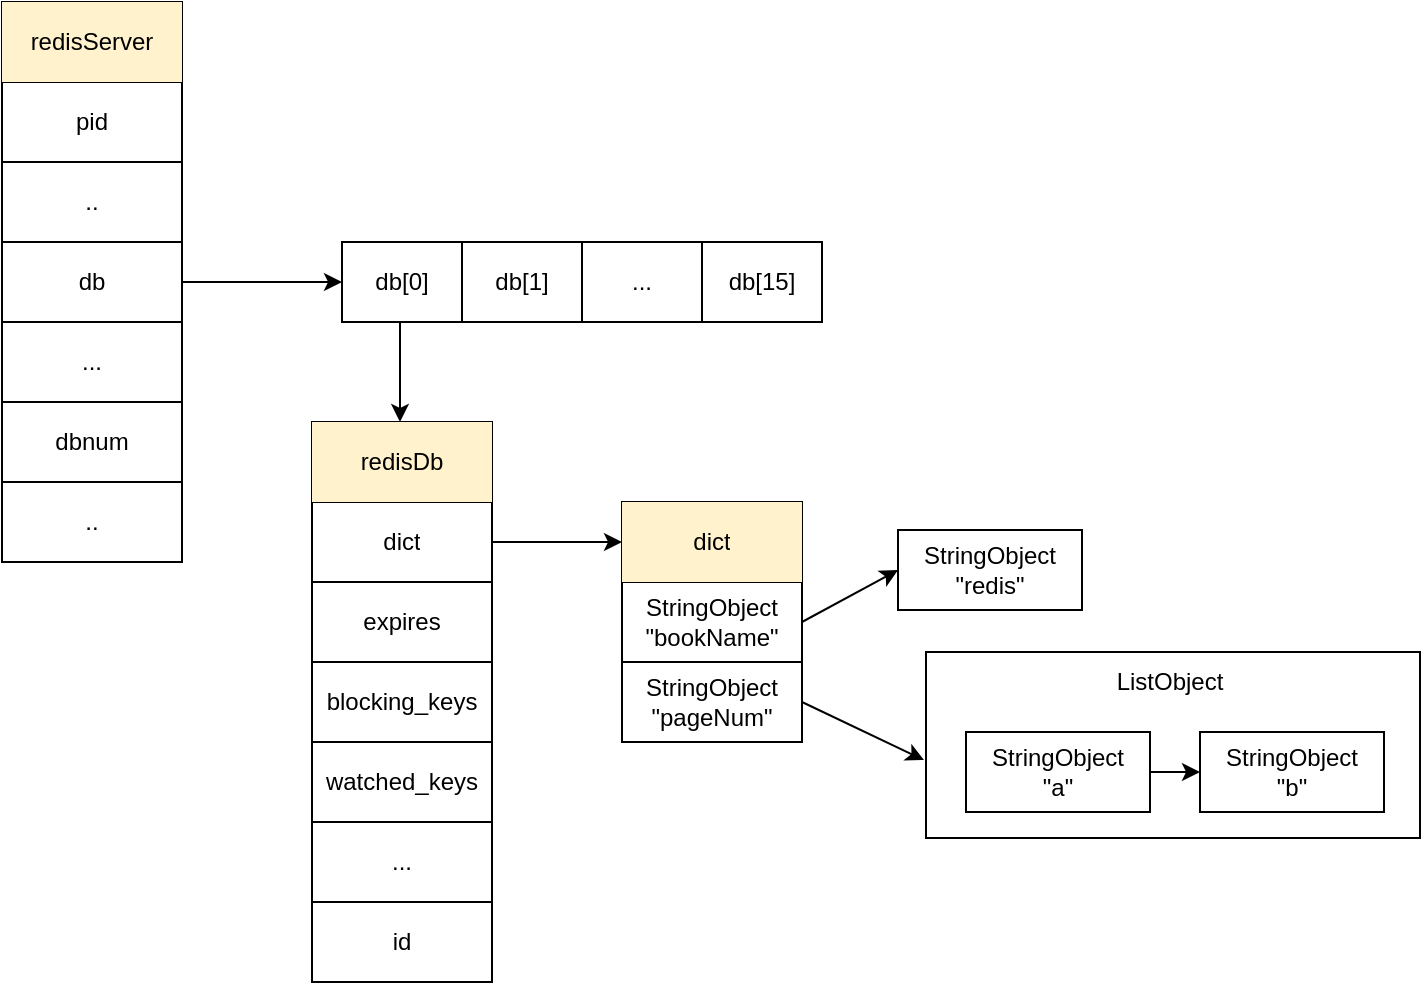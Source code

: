 <mxfile version="14.1.7" type="github">
  <diagram id="1RcJ9NPb4zDCBww39uH7" name="Page-1">
    <mxGraphModel dx="946" dy="536" grid="0" gridSize="10" guides="1" tooltips="1" connect="1" arrows="1" fold="1" page="1" pageScale="1" pageWidth="827" pageHeight="1169" math="0" shadow="0">
      <root>
        <mxCell id="0" />
        <mxCell id="1" parent="0" />
        <mxCell id="FInvcAk7s1DvyfSxAfvY-42" value="" style="rounded=0;whiteSpace=wrap;html=1;sketch=0;" vertex="1" parent="1">
          <mxGeometry x="682" y="445" width="247" height="93" as="geometry" />
        </mxCell>
        <mxCell id="rzi4hXJbGiCndoFlaa8g-15" value="" style="shape=table;html=1;whiteSpace=wrap;startSize=0;container=1;collapsible=0;childLayout=tableLayout;sketch=0;" parent="1" vertex="1">
          <mxGeometry x="220" y="120" width="90" height="280" as="geometry" />
        </mxCell>
        <mxCell id="rzi4hXJbGiCndoFlaa8g-38" style="shape=partialRectangle;html=1;whiteSpace=wrap;collapsible=0;dropTarget=0;pointerEvents=0;fillColor=none;top=0;left=0;bottom=0;right=0;points=[[0,0.5],[1,0.5]];portConstraint=eastwest;" parent="rzi4hXJbGiCndoFlaa8g-15" vertex="1">
          <mxGeometry width="90" height="40" as="geometry" />
        </mxCell>
        <mxCell id="rzi4hXJbGiCndoFlaa8g-39" value="redisServer" style="shape=partialRectangle;html=1;whiteSpace=wrap;connectable=0;fillColor=#fff2cc;top=0;left=0;bottom=0;right=0;overflow=hidden;strokeColor=#d6b656;" parent="rzi4hXJbGiCndoFlaa8g-38" vertex="1">
          <mxGeometry width="90" height="40" as="geometry" />
        </mxCell>
        <mxCell id="rzi4hXJbGiCndoFlaa8g-36" style="shape=partialRectangle;html=1;whiteSpace=wrap;collapsible=0;dropTarget=0;pointerEvents=0;fillColor=none;top=0;left=0;bottom=0;right=0;points=[[0,0.5],[1,0.5]];portConstraint=eastwest;" parent="rzi4hXJbGiCndoFlaa8g-15" vertex="1">
          <mxGeometry y="40" width="90" height="40" as="geometry" />
        </mxCell>
        <mxCell id="rzi4hXJbGiCndoFlaa8g-37" value="pid" style="shape=partialRectangle;html=1;whiteSpace=wrap;connectable=0;fillColor=none;top=0;left=0;bottom=0;right=0;overflow=hidden;" parent="rzi4hXJbGiCndoFlaa8g-36" vertex="1">
          <mxGeometry width="90" height="40" as="geometry" />
        </mxCell>
        <mxCell id="rzi4hXJbGiCndoFlaa8g-34" style="shape=partialRectangle;html=1;whiteSpace=wrap;collapsible=0;dropTarget=0;pointerEvents=0;fillColor=none;top=0;left=0;bottom=0;right=0;points=[[0,0.5],[1,0.5]];portConstraint=eastwest;" parent="rzi4hXJbGiCndoFlaa8g-15" vertex="1">
          <mxGeometry y="80" width="90" height="40" as="geometry" />
        </mxCell>
        <mxCell id="rzi4hXJbGiCndoFlaa8g-35" value=".." style="shape=partialRectangle;html=1;whiteSpace=wrap;connectable=0;fillColor=none;top=0;left=0;bottom=0;right=0;overflow=hidden;" parent="rzi4hXJbGiCndoFlaa8g-34" vertex="1">
          <mxGeometry width="90" height="40" as="geometry" />
        </mxCell>
        <mxCell id="rzi4hXJbGiCndoFlaa8g-32" style="shape=partialRectangle;html=1;whiteSpace=wrap;collapsible=0;dropTarget=0;pointerEvents=0;fillColor=none;top=0;left=0;bottom=0;right=0;points=[[0,0.5],[1,0.5]];portConstraint=eastwest;" parent="rzi4hXJbGiCndoFlaa8g-15" vertex="1">
          <mxGeometry y="120" width="90" height="40" as="geometry" />
        </mxCell>
        <mxCell id="rzi4hXJbGiCndoFlaa8g-33" value="db" style="shape=partialRectangle;html=1;whiteSpace=wrap;connectable=0;fillColor=none;top=0;left=0;bottom=0;right=0;overflow=hidden;" parent="rzi4hXJbGiCndoFlaa8g-32" vertex="1">
          <mxGeometry width="90" height="40" as="geometry" />
        </mxCell>
        <mxCell id="rzi4hXJbGiCndoFlaa8g-30" style="shape=partialRectangle;html=1;whiteSpace=wrap;collapsible=0;dropTarget=0;pointerEvents=0;fillColor=none;top=0;left=0;bottom=0;right=0;points=[[0,0.5],[1,0.5]];portConstraint=eastwest;" parent="rzi4hXJbGiCndoFlaa8g-15" vertex="1">
          <mxGeometry y="160" width="90" height="40" as="geometry" />
        </mxCell>
        <mxCell id="rzi4hXJbGiCndoFlaa8g-31" value="..." style="shape=partialRectangle;html=1;whiteSpace=wrap;connectable=0;fillColor=none;top=0;left=0;bottom=0;right=0;overflow=hidden;" parent="rzi4hXJbGiCndoFlaa8g-30" vertex="1">
          <mxGeometry width="90" height="40" as="geometry" />
        </mxCell>
        <mxCell id="rzi4hXJbGiCndoFlaa8g-28" style="shape=partialRectangle;html=1;whiteSpace=wrap;collapsible=0;dropTarget=0;pointerEvents=0;fillColor=none;top=0;left=0;bottom=0;right=0;points=[[0,0.5],[1,0.5]];portConstraint=eastwest;" parent="rzi4hXJbGiCndoFlaa8g-15" vertex="1">
          <mxGeometry y="200" width="90" height="40" as="geometry" />
        </mxCell>
        <mxCell id="rzi4hXJbGiCndoFlaa8g-29" value="dbnum" style="shape=partialRectangle;html=1;whiteSpace=wrap;connectable=0;fillColor=none;top=0;left=0;bottom=0;right=0;overflow=hidden;" parent="rzi4hXJbGiCndoFlaa8g-28" vertex="1">
          <mxGeometry width="90" height="40" as="geometry" />
        </mxCell>
        <mxCell id="rzi4hXJbGiCndoFlaa8g-16" value="" style="shape=partialRectangle;html=1;whiteSpace=wrap;collapsible=0;dropTarget=0;pointerEvents=0;fillColor=none;top=0;left=0;bottom=0;right=0;points=[[0,0.5],[1,0.5]];portConstraint=eastwest;" parent="rzi4hXJbGiCndoFlaa8g-15" vertex="1">
          <mxGeometry y="240" width="90" height="40" as="geometry" />
        </mxCell>
        <mxCell id="rzi4hXJbGiCndoFlaa8g-17" value=".." style="shape=partialRectangle;html=1;whiteSpace=wrap;connectable=0;fillColor=none;top=0;left=0;bottom=0;right=0;overflow=hidden;" parent="rzi4hXJbGiCndoFlaa8g-16" vertex="1">
          <mxGeometry width="90" height="40" as="geometry" />
        </mxCell>
        <mxCell id="rzi4hXJbGiCndoFlaa8g-40" value="" style="shape=table;html=1;whiteSpace=wrap;startSize=0;container=1;collapsible=0;childLayout=tableLayout;sketch=0;" parent="1" vertex="1">
          <mxGeometry x="375" y="330" width="90" height="280" as="geometry" />
        </mxCell>
        <mxCell id="rzi4hXJbGiCndoFlaa8g-41" style="shape=partialRectangle;html=1;whiteSpace=wrap;collapsible=0;dropTarget=0;pointerEvents=0;fillColor=none;top=0;left=0;bottom=0;right=0;points=[[0,0.5],[1,0.5]];portConstraint=eastwest;" parent="rzi4hXJbGiCndoFlaa8g-40" vertex="1">
          <mxGeometry width="90" height="40" as="geometry" />
        </mxCell>
        <mxCell id="rzi4hXJbGiCndoFlaa8g-42" value="redisDb" style="shape=partialRectangle;html=1;whiteSpace=wrap;connectable=0;fillColor=#fff2cc;top=0;left=0;bottom=0;right=0;overflow=hidden;strokeColor=#d6b656;" parent="rzi4hXJbGiCndoFlaa8g-41" vertex="1">
          <mxGeometry width="90" height="40" as="geometry" />
        </mxCell>
        <mxCell id="rzi4hXJbGiCndoFlaa8g-43" style="shape=partialRectangle;html=1;whiteSpace=wrap;collapsible=0;dropTarget=0;pointerEvents=0;fillColor=none;top=0;left=0;bottom=0;right=0;points=[[0,0.5],[1,0.5]];portConstraint=eastwest;" parent="rzi4hXJbGiCndoFlaa8g-40" vertex="1">
          <mxGeometry y="40" width="90" height="40" as="geometry" />
        </mxCell>
        <mxCell id="rzi4hXJbGiCndoFlaa8g-44" value="dict" style="shape=partialRectangle;html=1;whiteSpace=wrap;connectable=0;fillColor=none;top=0;left=0;bottom=0;right=0;overflow=hidden;" parent="rzi4hXJbGiCndoFlaa8g-43" vertex="1">
          <mxGeometry width="90" height="40" as="geometry" />
        </mxCell>
        <mxCell id="rzi4hXJbGiCndoFlaa8g-45" style="shape=partialRectangle;html=1;whiteSpace=wrap;collapsible=0;dropTarget=0;pointerEvents=0;fillColor=none;top=0;left=0;bottom=0;right=0;points=[[0,0.5],[1,0.5]];portConstraint=eastwest;" parent="rzi4hXJbGiCndoFlaa8g-40" vertex="1">
          <mxGeometry y="80" width="90" height="40" as="geometry" />
        </mxCell>
        <mxCell id="rzi4hXJbGiCndoFlaa8g-46" value="expires" style="shape=partialRectangle;html=1;whiteSpace=wrap;connectable=0;fillColor=none;top=0;left=0;bottom=0;right=0;overflow=hidden;" parent="rzi4hXJbGiCndoFlaa8g-45" vertex="1">
          <mxGeometry width="90" height="40" as="geometry" />
        </mxCell>
        <mxCell id="rzi4hXJbGiCndoFlaa8g-47" style="shape=partialRectangle;html=1;whiteSpace=wrap;collapsible=0;dropTarget=0;pointerEvents=0;fillColor=none;top=0;left=0;bottom=0;right=0;points=[[0,0.5],[1,0.5]];portConstraint=eastwest;" parent="rzi4hXJbGiCndoFlaa8g-40" vertex="1">
          <mxGeometry y="120" width="90" height="40" as="geometry" />
        </mxCell>
        <mxCell id="rzi4hXJbGiCndoFlaa8g-48" value="blocking_keys" style="shape=partialRectangle;html=1;whiteSpace=wrap;connectable=0;fillColor=none;top=0;left=0;bottom=0;right=0;overflow=hidden;" parent="rzi4hXJbGiCndoFlaa8g-47" vertex="1">
          <mxGeometry width="90" height="40" as="geometry" />
        </mxCell>
        <mxCell id="rzi4hXJbGiCndoFlaa8g-49" style="shape=partialRectangle;html=1;whiteSpace=wrap;collapsible=0;dropTarget=0;pointerEvents=0;fillColor=none;top=0;left=0;bottom=0;right=0;points=[[0,0.5],[1,0.5]];portConstraint=eastwest;" parent="rzi4hXJbGiCndoFlaa8g-40" vertex="1">
          <mxGeometry y="160" width="90" height="40" as="geometry" />
        </mxCell>
        <mxCell id="rzi4hXJbGiCndoFlaa8g-50" value="watched_keys" style="shape=partialRectangle;html=1;whiteSpace=wrap;connectable=0;fillColor=none;top=0;left=0;bottom=0;right=0;overflow=hidden;" parent="rzi4hXJbGiCndoFlaa8g-49" vertex="1">
          <mxGeometry width="90" height="40" as="geometry" />
        </mxCell>
        <mxCell id="rzi4hXJbGiCndoFlaa8g-51" style="shape=partialRectangle;html=1;whiteSpace=wrap;collapsible=0;dropTarget=0;pointerEvents=0;fillColor=none;top=0;left=0;bottom=0;right=0;points=[[0,0.5],[1,0.5]];portConstraint=eastwest;" parent="rzi4hXJbGiCndoFlaa8g-40" vertex="1">
          <mxGeometry y="200" width="90" height="40" as="geometry" />
        </mxCell>
        <mxCell id="rzi4hXJbGiCndoFlaa8g-52" value="..." style="shape=partialRectangle;html=1;whiteSpace=wrap;connectable=0;fillColor=none;top=0;left=0;bottom=0;right=0;overflow=hidden;" parent="rzi4hXJbGiCndoFlaa8g-51" vertex="1">
          <mxGeometry width="90" height="40" as="geometry" />
        </mxCell>
        <mxCell id="rzi4hXJbGiCndoFlaa8g-53" value="" style="shape=partialRectangle;html=1;whiteSpace=wrap;collapsible=0;dropTarget=0;pointerEvents=0;fillColor=none;top=0;left=0;bottom=0;right=0;points=[[0,0.5],[1,0.5]];portConstraint=eastwest;" parent="rzi4hXJbGiCndoFlaa8g-40" vertex="1">
          <mxGeometry y="240" width="90" height="40" as="geometry" />
        </mxCell>
        <mxCell id="rzi4hXJbGiCndoFlaa8g-54" value="&lt;span&gt;id&lt;/span&gt;" style="shape=partialRectangle;html=1;whiteSpace=wrap;connectable=0;fillColor=none;top=0;left=0;bottom=0;right=0;overflow=hidden;" parent="rzi4hXJbGiCndoFlaa8g-53" vertex="1">
          <mxGeometry width="90" height="40" as="geometry" />
        </mxCell>
        <mxCell id="FInvcAk7s1DvyfSxAfvY-1" value="" style="shape=table;html=1;whiteSpace=wrap;startSize=0;container=1;collapsible=0;childLayout=tableLayout;sketch=0;" vertex="1" parent="1">
          <mxGeometry x="390" y="240" width="240" height="40" as="geometry" />
        </mxCell>
        <mxCell id="FInvcAk7s1DvyfSxAfvY-2" value="" style="shape=partialRectangle;html=1;whiteSpace=wrap;collapsible=0;dropTarget=0;pointerEvents=0;fillColor=none;top=0;left=0;bottom=0;right=0;points=[[0,0.5],[1,0.5]];portConstraint=eastwest;" vertex="1" parent="FInvcAk7s1DvyfSxAfvY-1">
          <mxGeometry width="240" height="40" as="geometry" />
        </mxCell>
        <mxCell id="FInvcAk7s1DvyfSxAfvY-3" value="db[0]" style="shape=partialRectangle;html=1;whiteSpace=wrap;connectable=0;fillColor=none;top=0;left=0;bottom=0;right=0;overflow=hidden;" vertex="1" parent="FInvcAk7s1DvyfSxAfvY-2">
          <mxGeometry width="60" height="40" as="geometry" />
        </mxCell>
        <mxCell id="FInvcAk7s1DvyfSxAfvY-4" value="db[1]" style="shape=partialRectangle;html=1;whiteSpace=wrap;connectable=0;fillColor=none;top=0;left=0;bottom=0;right=0;overflow=hidden;" vertex="1" parent="FInvcAk7s1DvyfSxAfvY-2">
          <mxGeometry x="60" width="60" height="40" as="geometry" />
        </mxCell>
        <mxCell id="FInvcAk7s1DvyfSxAfvY-5" value="..." style="shape=partialRectangle;html=1;whiteSpace=wrap;connectable=0;fillColor=none;top=0;left=0;bottom=0;right=0;overflow=hidden;" vertex="1" parent="FInvcAk7s1DvyfSxAfvY-2">
          <mxGeometry x="120" width="60" height="40" as="geometry" />
        </mxCell>
        <mxCell id="FInvcAk7s1DvyfSxAfvY-14" value="db[15]" style="shape=partialRectangle;html=1;whiteSpace=wrap;connectable=0;fillColor=none;top=0;left=0;bottom=0;right=0;overflow=hidden;" vertex="1" parent="FInvcAk7s1DvyfSxAfvY-2">
          <mxGeometry x="180" width="60" height="40" as="geometry" />
        </mxCell>
        <mxCell id="FInvcAk7s1DvyfSxAfvY-17" style="edgeStyle=orthogonalEdgeStyle;rounded=0;orthogonalLoop=1;jettySize=auto;html=1;entryX=0;entryY=0.5;entryDx=0;entryDy=0;" edge="1" parent="1" source="rzi4hXJbGiCndoFlaa8g-32" target="FInvcAk7s1DvyfSxAfvY-2">
          <mxGeometry relative="1" as="geometry" />
        </mxCell>
        <mxCell id="FInvcAk7s1DvyfSxAfvY-18" value="" style="endArrow=classic;html=1;" edge="1" parent="1">
          <mxGeometry width="50" height="50" relative="1" as="geometry">
            <mxPoint x="419" y="280" as="sourcePoint" />
            <mxPoint x="419" y="330" as="targetPoint" />
          </mxGeometry>
        </mxCell>
        <mxCell id="FInvcAk7s1DvyfSxAfvY-19" value="" style="shape=table;html=1;whiteSpace=wrap;startSize=0;container=1;collapsible=0;childLayout=tableLayout;sketch=0;" vertex="1" parent="1">
          <mxGeometry x="530" y="370" width="90" height="120" as="geometry" />
        </mxCell>
        <mxCell id="FInvcAk7s1DvyfSxAfvY-20" style="shape=partialRectangle;html=1;whiteSpace=wrap;collapsible=0;dropTarget=0;pointerEvents=0;fillColor=none;top=0;left=0;bottom=0;right=0;points=[[0,0.5],[1,0.5]];portConstraint=eastwest;" vertex="1" parent="FInvcAk7s1DvyfSxAfvY-19">
          <mxGeometry width="90" height="40" as="geometry" />
        </mxCell>
        <mxCell id="FInvcAk7s1DvyfSxAfvY-21" value="dict" style="shape=partialRectangle;html=1;whiteSpace=wrap;connectable=0;fillColor=#fff2cc;top=0;left=0;bottom=0;right=0;overflow=hidden;strokeColor=#d6b656;" vertex="1" parent="FInvcAk7s1DvyfSxAfvY-20">
          <mxGeometry width="90" height="40" as="geometry" />
        </mxCell>
        <mxCell id="FInvcAk7s1DvyfSxAfvY-22" style="shape=partialRectangle;html=1;whiteSpace=wrap;collapsible=0;dropTarget=0;pointerEvents=0;fillColor=none;top=0;left=0;bottom=0;right=0;points=[[0,0.5],[1,0.5]];portConstraint=eastwest;" vertex="1" parent="FInvcAk7s1DvyfSxAfvY-19">
          <mxGeometry y="40" width="90" height="40" as="geometry" />
        </mxCell>
        <mxCell id="FInvcAk7s1DvyfSxAfvY-23" value="StringObject&lt;br&gt;&quot;bookName&quot;" style="shape=partialRectangle;html=1;whiteSpace=wrap;connectable=0;fillColor=none;top=0;left=0;bottom=0;right=0;overflow=hidden;" vertex="1" parent="FInvcAk7s1DvyfSxAfvY-22">
          <mxGeometry width="90" height="40" as="geometry" />
        </mxCell>
        <mxCell id="FInvcAk7s1DvyfSxAfvY-24" style="shape=partialRectangle;html=1;whiteSpace=wrap;collapsible=0;dropTarget=0;pointerEvents=0;fillColor=none;top=0;left=0;bottom=0;right=0;points=[[0,0.5],[1,0.5]];portConstraint=eastwest;" vertex="1" parent="FInvcAk7s1DvyfSxAfvY-19">
          <mxGeometry y="80" width="90" height="40" as="geometry" />
        </mxCell>
        <mxCell id="FInvcAk7s1DvyfSxAfvY-25" value="StringObject&lt;br&gt;&quot;pageNum&quot;" style="shape=partialRectangle;html=1;whiteSpace=wrap;connectable=0;fillColor=none;top=0;left=0;bottom=0;right=0;overflow=hidden;" vertex="1" parent="FInvcAk7s1DvyfSxAfvY-24">
          <mxGeometry width="90" height="40" as="geometry" />
        </mxCell>
        <mxCell id="FInvcAk7s1DvyfSxAfvY-34" style="edgeStyle=orthogonalEdgeStyle;rounded=0;orthogonalLoop=1;jettySize=auto;html=1;exitX=1;exitY=0.5;exitDx=0;exitDy=0;entryX=0;entryY=0.5;entryDx=0;entryDy=0;" edge="1" parent="1" source="rzi4hXJbGiCndoFlaa8g-43" target="FInvcAk7s1DvyfSxAfvY-20">
          <mxGeometry relative="1" as="geometry" />
        </mxCell>
        <mxCell id="FInvcAk7s1DvyfSxAfvY-35" value="StringObject&lt;br&gt;&quot;redis&quot;" style="rounded=0;whiteSpace=wrap;html=1;sketch=0;" vertex="1" parent="1">
          <mxGeometry x="668" y="384" width="92" height="40" as="geometry" />
        </mxCell>
        <mxCell id="FInvcAk7s1DvyfSxAfvY-36" style="rounded=0;orthogonalLoop=1;jettySize=auto;html=1;exitX=1;exitY=0.5;exitDx=0;exitDy=0;entryX=0;entryY=0.5;entryDx=0;entryDy=0;" edge="1" parent="1" source="FInvcAk7s1DvyfSxAfvY-22" target="FInvcAk7s1DvyfSxAfvY-35">
          <mxGeometry relative="1" as="geometry" />
        </mxCell>
        <mxCell id="FInvcAk7s1DvyfSxAfvY-41" style="edgeStyle=orthogonalEdgeStyle;curved=1;rounded=0;orthogonalLoop=1;jettySize=auto;html=1;exitX=1;exitY=0.5;exitDx=0;exitDy=0;entryX=0;entryY=0.5;entryDx=0;entryDy=0;" edge="1" parent="1" source="FInvcAk7s1DvyfSxAfvY-39" target="FInvcAk7s1DvyfSxAfvY-40">
          <mxGeometry relative="1" as="geometry">
            <mxPoint x="809" y="505" as="targetPoint" />
          </mxGeometry>
        </mxCell>
        <mxCell id="FInvcAk7s1DvyfSxAfvY-39" value="StringObject&lt;br&gt;&quot;a&quot;" style="rounded=0;whiteSpace=wrap;html=1;sketch=0;" vertex="1" parent="1">
          <mxGeometry x="702" y="485" width="92" height="40" as="geometry" />
        </mxCell>
        <mxCell id="FInvcAk7s1DvyfSxAfvY-40" value="StringObject&lt;br&gt;&quot;b&quot;" style="rounded=0;whiteSpace=wrap;html=1;sketch=0;" vertex="1" parent="1">
          <mxGeometry x="819" y="485" width="92" height="40" as="geometry" />
        </mxCell>
        <mxCell id="FInvcAk7s1DvyfSxAfvY-43" value="ListObject" style="text;html=1;strokeColor=none;fillColor=none;align=center;verticalAlign=middle;whiteSpace=wrap;rounded=0;sketch=0;" vertex="1" parent="1">
          <mxGeometry x="784" y="450" width="40" height="20" as="geometry" />
        </mxCell>
        <mxCell id="FInvcAk7s1DvyfSxAfvY-44" style="rounded=0;orthogonalLoop=1;jettySize=auto;html=1;exitX=1;exitY=0.5;exitDx=0;exitDy=0;" edge="1" parent="1" source="FInvcAk7s1DvyfSxAfvY-24">
          <mxGeometry relative="1" as="geometry">
            <mxPoint x="681" y="499" as="targetPoint" />
          </mxGeometry>
        </mxCell>
      </root>
    </mxGraphModel>
  </diagram>
</mxfile>
